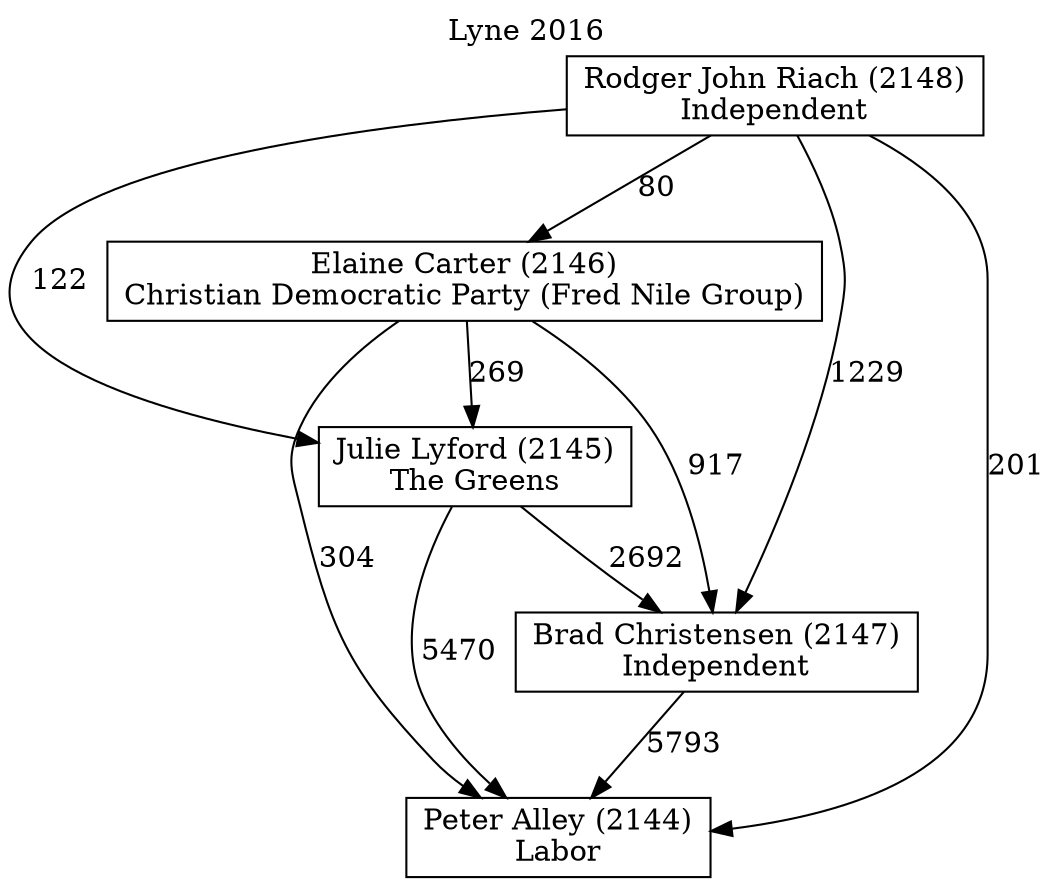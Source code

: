 // House preference flow
digraph "Peter Alley (2144)_Lyne_2016" {
	graph [label="Lyne 2016" labelloc=t mclimit=10]
	node [shape=box]
	"Peter Alley (2144)" [label="Peter Alley (2144)
Labor"]
	"Brad Christensen (2147)" [label="Brad Christensen (2147)
Independent"]
	"Julie Lyford (2145)" [label="Julie Lyford (2145)
The Greens"]
	"Elaine Carter (2146)" [label="Elaine Carter (2146)
Christian Democratic Party (Fred Nile Group)"]
	"Rodger John Riach (2148)" [label="Rodger John Riach (2148)
Independent"]
	"Brad Christensen (2147)" -> "Peter Alley (2144)" [label=5793]
	"Julie Lyford (2145)" -> "Brad Christensen (2147)" [label=2692]
	"Elaine Carter (2146)" -> "Julie Lyford (2145)" [label=269]
	"Rodger John Riach (2148)" -> "Elaine Carter (2146)" [label=80]
	"Julie Lyford (2145)" -> "Peter Alley (2144)" [label=5470]
	"Elaine Carter (2146)" -> "Peter Alley (2144)" [label=304]
	"Rodger John Riach (2148)" -> "Peter Alley (2144)" [label=201]
	"Rodger John Riach (2148)" -> "Julie Lyford (2145)" [label=122]
	"Elaine Carter (2146)" -> "Brad Christensen (2147)" [label=917]
	"Rodger John Riach (2148)" -> "Brad Christensen (2147)" [label=1229]
}
